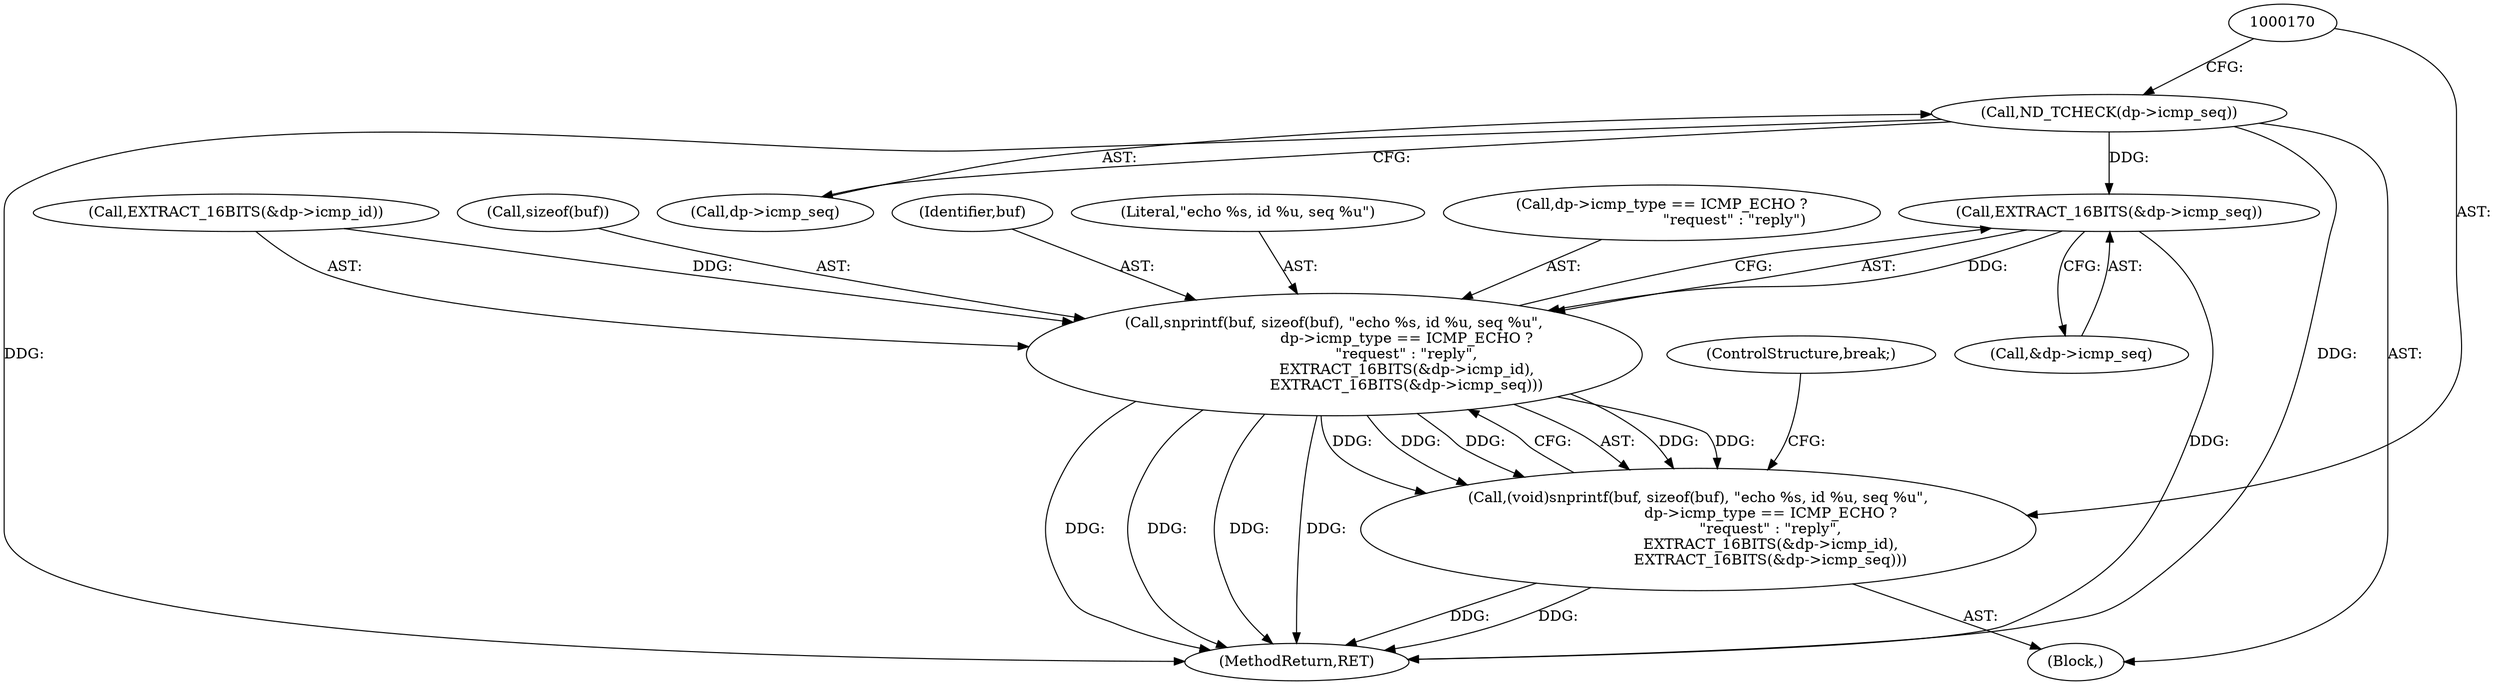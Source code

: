 digraph "0_tcpdump_2b62d1dda41590db29368ec7ba5f4faf3464765a@pointer" {
"1000165" [label="(Call,ND_TCHECK(dp->icmp_seq))"];
"1000189" [label="(Call,EXTRACT_16BITS(&dp->icmp_seq))"];
"1000171" [label="(Call,snprintf(buf, sizeof(buf), \"echo %s, id %u, seq %u\",\n                               dp->icmp_type == ICMP_ECHO ?\n                               \"request\" : \"reply\",\n                               EXTRACT_16BITS(&dp->icmp_id),\n                               EXTRACT_16BITS(&dp->icmp_seq)))"];
"1000169" [label="(Call,(void)snprintf(buf, sizeof(buf), \"echo %s, id %u, seq %u\",\n                               dp->icmp_type == ICMP_ECHO ?\n                               \"request\" : \"reply\",\n                               EXTRACT_16BITS(&dp->icmp_id),\n                               EXTRACT_16BITS(&dp->icmp_seq)))"];
"1000169" [label="(Call,(void)snprintf(buf, sizeof(buf), \"echo %s, id %u, seq %u\",\n                               dp->icmp_type == ICMP_ECHO ?\n                               \"request\" : \"reply\",\n                               EXTRACT_16BITS(&dp->icmp_id),\n                               EXTRACT_16BITS(&dp->icmp_seq)))"];
"1000190" [label="(Call,&dp->icmp_seq)"];
"1000171" [label="(Call,snprintf(buf, sizeof(buf), \"echo %s, id %u, seq %u\",\n                               dp->icmp_type == ICMP_ECHO ?\n                               \"request\" : \"reply\",\n                               EXTRACT_16BITS(&dp->icmp_id),\n                               EXTRACT_16BITS(&dp->icmp_seq)))"];
"1000184" [label="(Call,EXTRACT_16BITS(&dp->icmp_id))"];
"1000194" [label="(ControlStructure,break;)"];
"1001260" [label="(MethodReturn,RET)"];
"1000173" [label="(Call,sizeof(buf))"];
"1000172" [label="(Identifier,buf)"];
"1000175" [label="(Literal,\"echo %s, id %u, seq %u\")"];
"1000165" [label="(Call,ND_TCHECK(dp->icmp_seq))"];
"1000176" [label="(Call,dp->icmp_type == ICMP_ECHO ?\n                               \"request\" : \"reply\")"];
"1000162" [label="(Block,)"];
"1000166" [label="(Call,dp->icmp_seq)"];
"1000189" [label="(Call,EXTRACT_16BITS(&dp->icmp_seq))"];
"1000165" -> "1000162"  [label="AST: "];
"1000165" -> "1000166"  [label="CFG: "];
"1000166" -> "1000165"  [label="AST: "];
"1000170" -> "1000165"  [label="CFG: "];
"1000165" -> "1001260"  [label="DDG: "];
"1000165" -> "1001260"  [label="DDG: "];
"1000165" -> "1000189"  [label="DDG: "];
"1000189" -> "1000171"  [label="AST: "];
"1000189" -> "1000190"  [label="CFG: "];
"1000190" -> "1000189"  [label="AST: "];
"1000171" -> "1000189"  [label="CFG: "];
"1000189" -> "1001260"  [label="DDG: "];
"1000189" -> "1000171"  [label="DDG: "];
"1000171" -> "1000169"  [label="AST: "];
"1000172" -> "1000171"  [label="AST: "];
"1000173" -> "1000171"  [label="AST: "];
"1000175" -> "1000171"  [label="AST: "];
"1000176" -> "1000171"  [label="AST: "];
"1000184" -> "1000171"  [label="AST: "];
"1000169" -> "1000171"  [label="CFG: "];
"1000171" -> "1001260"  [label="DDG: "];
"1000171" -> "1001260"  [label="DDG: "];
"1000171" -> "1001260"  [label="DDG: "];
"1000171" -> "1001260"  [label="DDG: "];
"1000171" -> "1000169"  [label="DDG: "];
"1000171" -> "1000169"  [label="DDG: "];
"1000171" -> "1000169"  [label="DDG: "];
"1000171" -> "1000169"  [label="DDG: "];
"1000171" -> "1000169"  [label="DDG: "];
"1000184" -> "1000171"  [label="DDG: "];
"1000169" -> "1000162"  [label="AST: "];
"1000170" -> "1000169"  [label="AST: "];
"1000194" -> "1000169"  [label="CFG: "];
"1000169" -> "1001260"  [label="DDG: "];
"1000169" -> "1001260"  [label="DDG: "];
}
